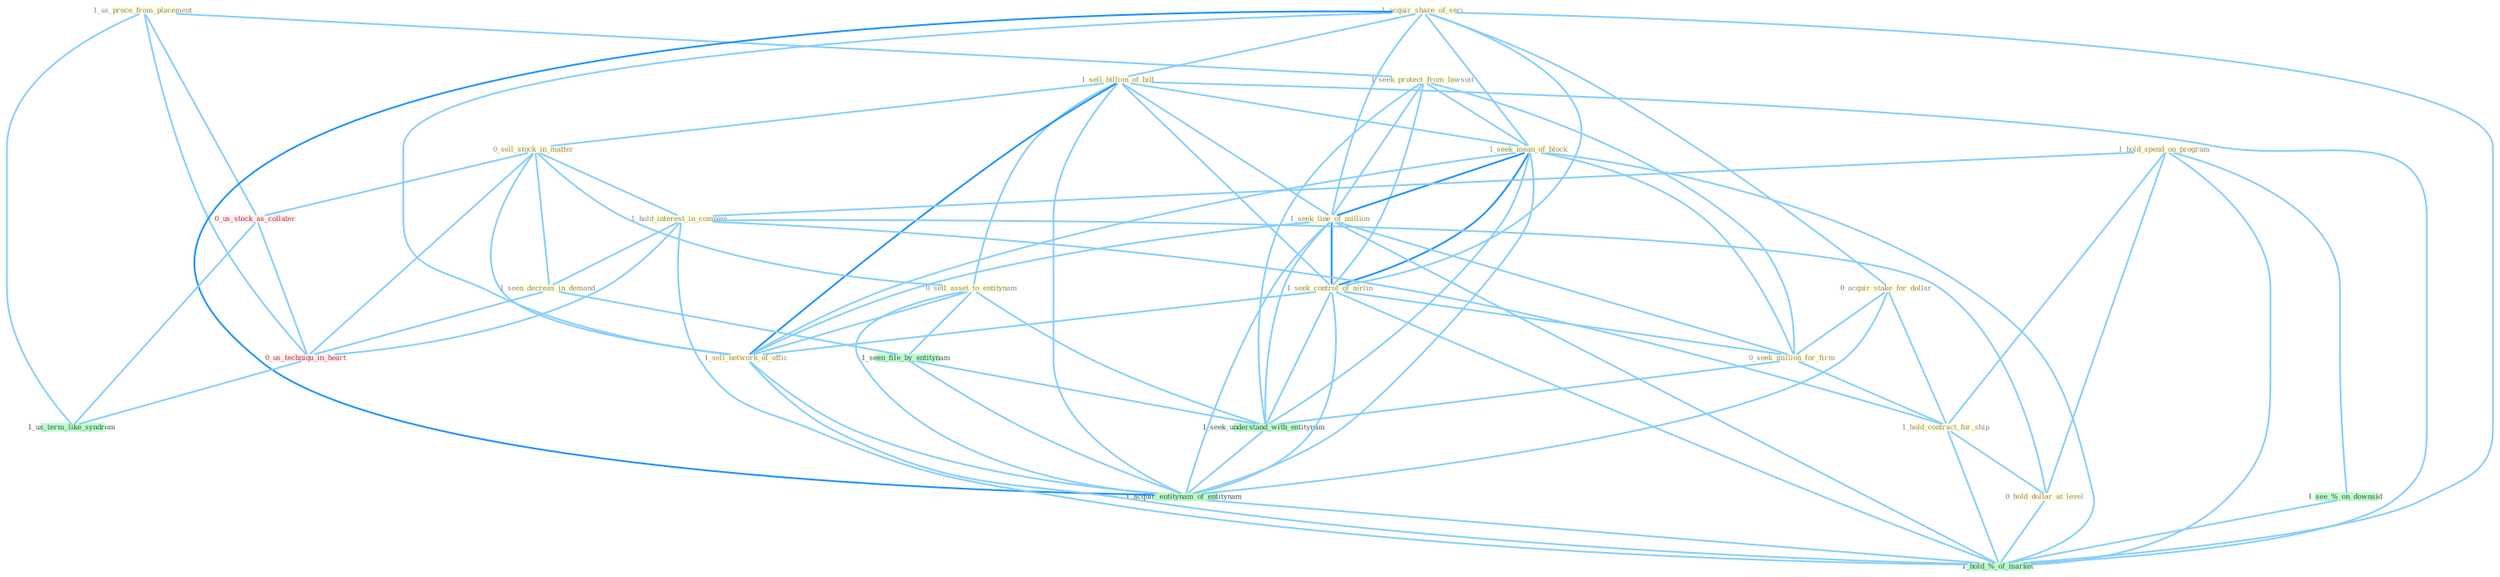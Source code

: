 Graph G{ 
    node
    [shape=polygon,style=filled,width=.5,height=.06,color="#BDFCC9",fixedsize=true,fontsize=4,
    fontcolor="#2f4f4f"];
    {node
    [color="#ffffe0", fontcolor="#8b7d6b"] "1_us_proce_from_placement " "1_acquir_share_of_seri " "1_seek_protect_from_lawsuit " "1_sell_billion_of_bill " "1_seek_mean_of_block " "1_seek_line_of_million " "0_sell_stock_in_matter " "0_acquir_stake_for_dollar " "1_hold_spend_on_program " "1_hold_interest_in_compani " "1_seek_control_of_airlin " "0_sell_asset_to_entitynam " "0_seek_million_for_firm " "1_hold_contract_for_ship " "0_hold_dollar_at_level " "1_sell_network_of_offic " "1_seen_decreas_in_demand "}
{node [color="#fff0f5", fontcolor="#b22222"] "0_us_stock_as_collater " "0_us_techniqu_in_heart "}
edge [color="#B0E2FF"];

	"1_us_proce_from_placement " -- "1_seek_protect_from_lawsuit " [w="1", color="#87cefa" ];
	"1_us_proce_from_placement " -- "0_us_stock_as_collater " [w="1", color="#87cefa" ];
	"1_us_proce_from_placement " -- "0_us_techniqu_in_heart " [w="1", color="#87cefa" ];
	"1_us_proce_from_placement " -- "1_us_term_like_syndrom " [w="1", color="#87cefa" ];
	"1_acquir_share_of_seri " -- "1_sell_billion_of_bill " [w="1", color="#87cefa" ];
	"1_acquir_share_of_seri " -- "1_seek_mean_of_block " [w="1", color="#87cefa" ];
	"1_acquir_share_of_seri " -- "1_seek_line_of_million " [w="1", color="#87cefa" ];
	"1_acquir_share_of_seri " -- "0_acquir_stake_for_dollar " [w="1", color="#87cefa" ];
	"1_acquir_share_of_seri " -- "1_seek_control_of_airlin " [w="1", color="#87cefa" ];
	"1_acquir_share_of_seri " -- "1_sell_network_of_offic " [w="1", color="#87cefa" ];
	"1_acquir_share_of_seri " -- "1_acquir_entitynam_of_entitynam " [w="2", color="#1e90ff" , len=0.8];
	"1_acquir_share_of_seri " -- "1_hold_%_of_market " [w="1", color="#87cefa" ];
	"1_seek_protect_from_lawsuit " -- "1_seek_mean_of_block " [w="1", color="#87cefa" ];
	"1_seek_protect_from_lawsuit " -- "1_seek_line_of_million " [w="1", color="#87cefa" ];
	"1_seek_protect_from_lawsuit " -- "1_seek_control_of_airlin " [w="1", color="#87cefa" ];
	"1_seek_protect_from_lawsuit " -- "0_seek_million_for_firm " [w="1", color="#87cefa" ];
	"1_seek_protect_from_lawsuit " -- "1_seek_understand_with_entitynam " [w="1", color="#87cefa" ];
	"1_sell_billion_of_bill " -- "1_seek_mean_of_block " [w="1", color="#87cefa" ];
	"1_sell_billion_of_bill " -- "1_seek_line_of_million " [w="1", color="#87cefa" ];
	"1_sell_billion_of_bill " -- "0_sell_stock_in_matter " [w="1", color="#87cefa" ];
	"1_sell_billion_of_bill " -- "1_seek_control_of_airlin " [w="1", color="#87cefa" ];
	"1_sell_billion_of_bill " -- "0_sell_asset_to_entitynam " [w="1", color="#87cefa" ];
	"1_sell_billion_of_bill " -- "1_sell_network_of_offic " [w="2", color="#1e90ff" , len=0.8];
	"1_sell_billion_of_bill " -- "1_acquir_entitynam_of_entitynam " [w="1", color="#87cefa" ];
	"1_sell_billion_of_bill " -- "1_hold_%_of_market " [w="1", color="#87cefa" ];
	"1_seek_mean_of_block " -- "1_seek_line_of_million " [w="2", color="#1e90ff" , len=0.8];
	"1_seek_mean_of_block " -- "1_seek_control_of_airlin " [w="2", color="#1e90ff" , len=0.8];
	"1_seek_mean_of_block " -- "0_seek_million_for_firm " [w="1", color="#87cefa" ];
	"1_seek_mean_of_block " -- "1_sell_network_of_offic " [w="1", color="#87cefa" ];
	"1_seek_mean_of_block " -- "1_seek_understand_with_entitynam " [w="1", color="#87cefa" ];
	"1_seek_mean_of_block " -- "1_acquir_entitynam_of_entitynam " [w="1", color="#87cefa" ];
	"1_seek_mean_of_block " -- "1_hold_%_of_market " [w="1", color="#87cefa" ];
	"1_seek_line_of_million " -- "1_seek_control_of_airlin " [w="2", color="#1e90ff" , len=0.8];
	"1_seek_line_of_million " -- "0_seek_million_for_firm " [w="1", color="#87cefa" ];
	"1_seek_line_of_million " -- "1_sell_network_of_offic " [w="1", color="#87cefa" ];
	"1_seek_line_of_million " -- "1_seek_understand_with_entitynam " [w="1", color="#87cefa" ];
	"1_seek_line_of_million " -- "1_acquir_entitynam_of_entitynam " [w="1", color="#87cefa" ];
	"1_seek_line_of_million " -- "1_hold_%_of_market " [w="1", color="#87cefa" ];
	"0_sell_stock_in_matter " -- "1_hold_interest_in_compani " [w="1", color="#87cefa" ];
	"0_sell_stock_in_matter " -- "0_sell_asset_to_entitynam " [w="1", color="#87cefa" ];
	"0_sell_stock_in_matter " -- "1_sell_network_of_offic " [w="1", color="#87cefa" ];
	"0_sell_stock_in_matter " -- "1_seen_decreas_in_demand " [w="1", color="#87cefa" ];
	"0_sell_stock_in_matter " -- "0_us_stock_as_collater " [w="1", color="#87cefa" ];
	"0_sell_stock_in_matter " -- "0_us_techniqu_in_heart " [w="1", color="#87cefa" ];
	"0_acquir_stake_for_dollar " -- "0_seek_million_for_firm " [w="1", color="#87cefa" ];
	"0_acquir_stake_for_dollar " -- "1_hold_contract_for_ship " [w="1", color="#87cefa" ];
	"0_acquir_stake_for_dollar " -- "1_acquir_entitynam_of_entitynam " [w="1", color="#87cefa" ];
	"1_hold_spend_on_program " -- "1_hold_interest_in_compani " [w="1", color="#87cefa" ];
	"1_hold_spend_on_program " -- "1_hold_contract_for_ship " [w="1", color="#87cefa" ];
	"1_hold_spend_on_program " -- "0_hold_dollar_at_level " [w="1", color="#87cefa" ];
	"1_hold_spend_on_program " -- "1_see_%_on_downsid " [w="1", color="#87cefa" ];
	"1_hold_spend_on_program " -- "1_hold_%_of_market " [w="1", color="#87cefa" ];
	"1_hold_interest_in_compani " -- "1_hold_contract_for_ship " [w="1", color="#87cefa" ];
	"1_hold_interest_in_compani " -- "0_hold_dollar_at_level " [w="1", color="#87cefa" ];
	"1_hold_interest_in_compani " -- "1_seen_decreas_in_demand " [w="1", color="#87cefa" ];
	"1_hold_interest_in_compani " -- "0_us_techniqu_in_heart " [w="1", color="#87cefa" ];
	"1_hold_interest_in_compani " -- "1_hold_%_of_market " [w="1", color="#87cefa" ];
	"1_seek_control_of_airlin " -- "0_seek_million_for_firm " [w="1", color="#87cefa" ];
	"1_seek_control_of_airlin " -- "1_sell_network_of_offic " [w="1", color="#87cefa" ];
	"1_seek_control_of_airlin " -- "1_seek_understand_with_entitynam " [w="1", color="#87cefa" ];
	"1_seek_control_of_airlin " -- "1_acquir_entitynam_of_entitynam " [w="1", color="#87cefa" ];
	"1_seek_control_of_airlin " -- "1_hold_%_of_market " [w="1", color="#87cefa" ];
	"0_sell_asset_to_entitynam " -- "1_sell_network_of_offic " [w="1", color="#87cefa" ];
	"0_sell_asset_to_entitynam " -- "1_seen_file_by_entitynam " [w="1", color="#87cefa" ];
	"0_sell_asset_to_entitynam " -- "1_seek_understand_with_entitynam " [w="1", color="#87cefa" ];
	"0_sell_asset_to_entitynam " -- "1_acquir_entitynam_of_entitynam " [w="1", color="#87cefa" ];
	"0_seek_million_for_firm " -- "1_hold_contract_for_ship " [w="1", color="#87cefa" ];
	"0_seek_million_for_firm " -- "1_seek_understand_with_entitynam " [w="1", color="#87cefa" ];
	"1_hold_contract_for_ship " -- "0_hold_dollar_at_level " [w="1", color="#87cefa" ];
	"1_hold_contract_for_ship " -- "1_hold_%_of_market " [w="1", color="#87cefa" ];
	"0_hold_dollar_at_level " -- "1_hold_%_of_market " [w="1", color="#87cefa" ];
	"1_sell_network_of_offic " -- "1_acquir_entitynam_of_entitynam " [w="1", color="#87cefa" ];
	"1_sell_network_of_offic " -- "1_hold_%_of_market " [w="1", color="#87cefa" ];
	"1_seen_decreas_in_demand " -- "1_seen_file_by_entitynam " [w="1", color="#87cefa" ];
	"1_seen_decreas_in_demand " -- "0_us_techniqu_in_heart " [w="1", color="#87cefa" ];
	"1_seen_file_by_entitynam " -- "1_seek_understand_with_entitynam " [w="1", color="#87cefa" ];
	"1_seen_file_by_entitynam " -- "1_acquir_entitynam_of_entitynam " [w="1", color="#87cefa" ];
	"0_us_stock_as_collater " -- "0_us_techniqu_in_heart " [w="1", color="#87cefa" ];
	"0_us_stock_as_collater " -- "1_us_term_like_syndrom " [w="1", color="#87cefa" ];
	"1_seek_understand_with_entitynam " -- "1_acquir_entitynam_of_entitynam " [w="1", color="#87cefa" ];
	"1_acquir_entitynam_of_entitynam " -- "1_hold_%_of_market " [w="1", color="#87cefa" ];
	"0_us_techniqu_in_heart " -- "1_us_term_like_syndrom " [w="1", color="#87cefa" ];
	"1_see_%_on_downsid " -- "1_hold_%_of_market " [w="1", color="#87cefa" ];
}